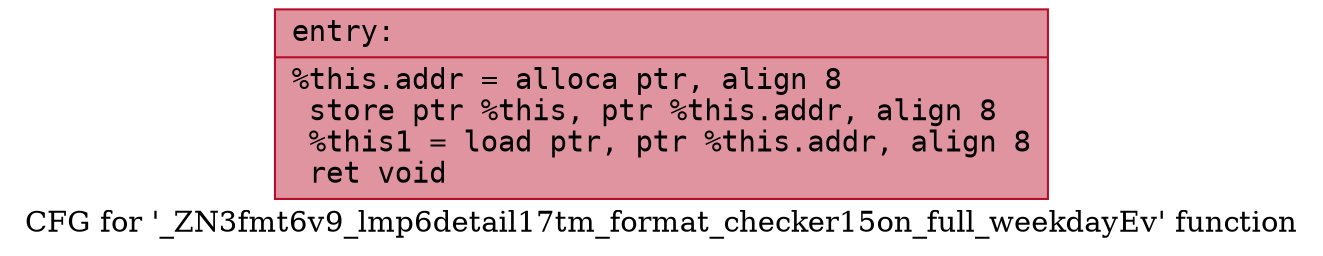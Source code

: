 digraph "CFG for '_ZN3fmt6v9_lmp6detail17tm_format_checker15on_full_weekdayEv' function" {
	label="CFG for '_ZN3fmt6v9_lmp6detail17tm_format_checker15on_full_weekdayEv' function";

	Node0x5584168eda20 [shape=record,color="#b70d28ff", style=filled, fillcolor="#b70d2870" fontname="Courier",label="{entry:\l|  %this.addr = alloca ptr, align 8\l  store ptr %this, ptr %this.addr, align 8\l  %this1 = load ptr, ptr %this.addr, align 8\l  ret void\l}"];
}
